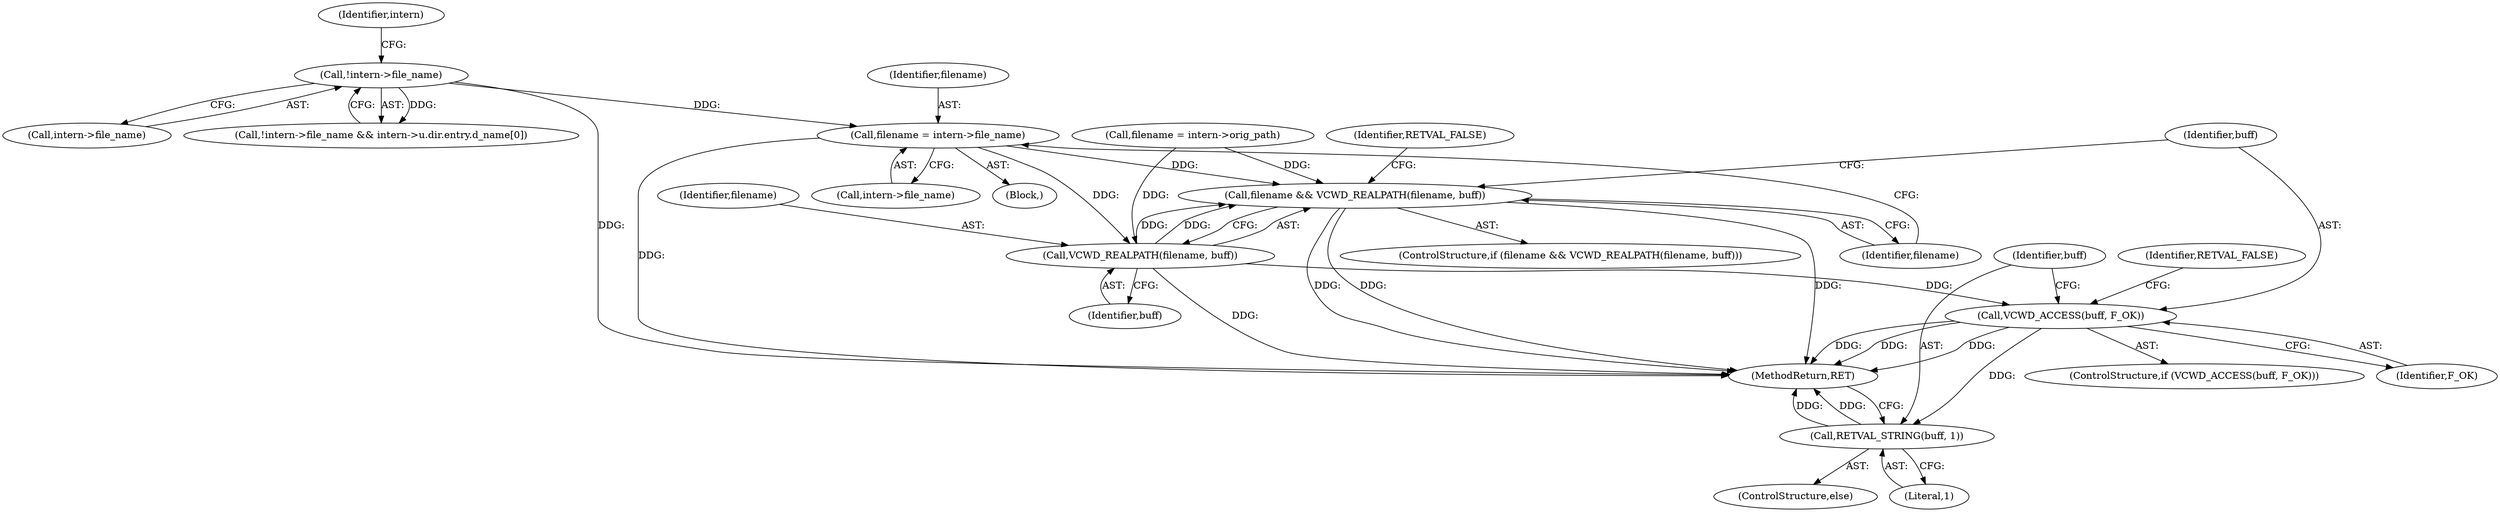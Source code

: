 digraph "0_php-src_7245bff300d3fa8bacbef7897ff080a6f1c23eba?w=1_12@pointer" {
"1000149" [label="(Call,filename = intern->file_name)"];
"1000121" [label="(Call,!intern->file_name)"];
"1000155" [label="(Call,filename && VCWD_REALPATH(filename, buff))"];
"1000157" [label="(Call,VCWD_REALPATH(filename, buff))"];
"1000162" [label="(Call,VCWD_ACCESS(buff, F_OK))"];
"1000168" [label="(Call,RETVAL_STRING(buff, 1))"];
"1000166" [label="(Identifier,RETVAL_FALSE)"];
"1000122" [label="(Call,intern->file_name)"];
"1000151" [label="(Call,intern->file_name)"];
"1000130" [label="(Identifier,intern)"];
"1000167" [label="(ControlStructure,else)"];
"1000155" [label="(Call,filename && VCWD_REALPATH(filename, buff))"];
"1000157" [label="(Call,VCWD_REALPATH(filename, buff))"];
"1000120" [label="(Call,!intern->file_name && intern->u.dir.entry.d_name[0])"];
"1000161" [label="(ControlStructure,if (VCWD_ACCESS(buff, F_OK)))"];
"1000156" [label="(Identifier,filename)"];
"1000142" [label="(Call,filename = intern->orig_path)"];
"1000164" [label="(Identifier,F_OK)"];
"1000148" [label="(Block,)"];
"1000169" [label="(Identifier,buff)"];
"1000159" [label="(Identifier,buff)"];
"1000162" [label="(Call,VCWD_ACCESS(buff, F_OK))"];
"1000168" [label="(Call,RETVAL_STRING(buff, 1))"];
"1000163" [label="(Identifier,buff)"];
"1000149" [label="(Call,filename = intern->file_name)"];
"1000154" [label="(ControlStructure,if (filename && VCWD_REALPATH(filename, buff)))"];
"1000174" [label="(MethodReturn,RET)"];
"1000170" [label="(Literal,1)"];
"1000173" [label="(Identifier,RETVAL_FALSE)"];
"1000150" [label="(Identifier,filename)"];
"1000158" [label="(Identifier,filename)"];
"1000121" [label="(Call,!intern->file_name)"];
"1000149" -> "1000148"  [label="AST: "];
"1000149" -> "1000151"  [label="CFG: "];
"1000150" -> "1000149"  [label="AST: "];
"1000151" -> "1000149"  [label="AST: "];
"1000156" -> "1000149"  [label="CFG: "];
"1000149" -> "1000174"  [label="DDG: "];
"1000121" -> "1000149"  [label="DDG: "];
"1000149" -> "1000155"  [label="DDG: "];
"1000149" -> "1000157"  [label="DDG: "];
"1000121" -> "1000120"  [label="AST: "];
"1000121" -> "1000122"  [label="CFG: "];
"1000122" -> "1000121"  [label="AST: "];
"1000130" -> "1000121"  [label="CFG: "];
"1000120" -> "1000121"  [label="CFG: "];
"1000121" -> "1000174"  [label="DDG: "];
"1000121" -> "1000120"  [label="DDG: "];
"1000155" -> "1000154"  [label="AST: "];
"1000155" -> "1000156"  [label="CFG: "];
"1000155" -> "1000157"  [label="CFG: "];
"1000156" -> "1000155"  [label="AST: "];
"1000157" -> "1000155"  [label="AST: "];
"1000163" -> "1000155"  [label="CFG: "];
"1000173" -> "1000155"  [label="CFG: "];
"1000155" -> "1000174"  [label="DDG: "];
"1000155" -> "1000174"  [label="DDG: "];
"1000155" -> "1000174"  [label="DDG: "];
"1000157" -> "1000155"  [label="DDG: "];
"1000157" -> "1000155"  [label="DDG: "];
"1000142" -> "1000155"  [label="DDG: "];
"1000157" -> "1000159"  [label="CFG: "];
"1000158" -> "1000157"  [label="AST: "];
"1000159" -> "1000157"  [label="AST: "];
"1000157" -> "1000174"  [label="DDG: "];
"1000142" -> "1000157"  [label="DDG: "];
"1000157" -> "1000162"  [label="DDG: "];
"1000162" -> "1000161"  [label="AST: "];
"1000162" -> "1000164"  [label="CFG: "];
"1000163" -> "1000162"  [label="AST: "];
"1000164" -> "1000162"  [label="AST: "];
"1000166" -> "1000162"  [label="CFG: "];
"1000169" -> "1000162"  [label="CFG: "];
"1000162" -> "1000174"  [label="DDG: "];
"1000162" -> "1000174"  [label="DDG: "];
"1000162" -> "1000174"  [label="DDG: "];
"1000162" -> "1000168"  [label="DDG: "];
"1000168" -> "1000167"  [label="AST: "];
"1000168" -> "1000170"  [label="CFG: "];
"1000169" -> "1000168"  [label="AST: "];
"1000170" -> "1000168"  [label="AST: "];
"1000174" -> "1000168"  [label="CFG: "];
"1000168" -> "1000174"  [label="DDG: "];
"1000168" -> "1000174"  [label="DDG: "];
}
